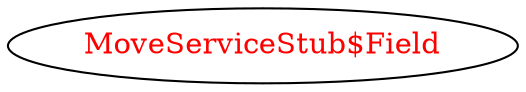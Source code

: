 digraph dependencyGraph {
 concentrate=true;
 ranksep="2.0";
 rankdir="LR"; 
 splines="ortho";
"MoveServiceStub$Field" [fontcolor="red"];
}
